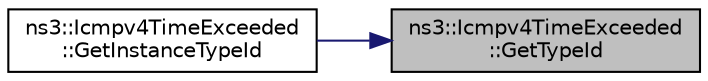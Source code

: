 digraph "ns3::Icmpv4TimeExceeded::GetTypeId"
{
 // LATEX_PDF_SIZE
  edge [fontname="Helvetica",fontsize="10",labelfontname="Helvetica",labelfontsize="10"];
  node [fontname="Helvetica",fontsize="10",shape=record];
  rankdir="RL";
  Node1 [label="ns3::Icmpv4TimeExceeded\l::GetTypeId",height=0.2,width=0.4,color="black", fillcolor="grey75", style="filled", fontcolor="black",tooltip="Get ICMP type."];
  Node1 -> Node2 [dir="back",color="midnightblue",fontsize="10",style="solid",fontname="Helvetica"];
  Node2 [label="ns3::Icmpv4TimeExceeded\l::GetInstanceTypeId",height=0.2,width=0.4,color="black", fillcolor="white", style="filled",URL="$classns3_1_1_icmpv4_time_exceeded.html#a8302563037afa50f189361d9e3f71846",tooltip="Get the most derived TypeId for this Object."];
}

